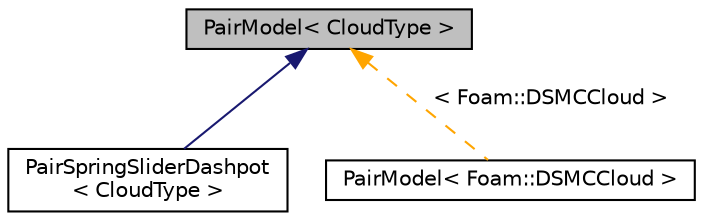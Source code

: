 digraph "PairModel&lt; CloudType &gt;"
{
  bgcolor="transparent";
  edge [fontname="Helvetica",fontsize="10",labelfontname="Helvetica",labelfontsize="10"];
  node [fontname="Helvetica",fontsize="10",shape=record];
  Node1 [label="PairModel\< CloudType \>",height=0.2,width=0.4,color="black", fillcolor="grey75", style="filled", fontcolor="black"];
  Node1 -> Node2 [dir="back",color="midnightblue",fontsize="10",style="solid",fontname="Helvetica"];
  Node2 [label="PairSpringSliderDashpot\l\< CloudType \>",height=0.2,width=0.4,color="black",URL="$a01767.html",tooltip="Pair forces between particles colliding with a spring, slider, damper model. "];
  Node1 -> Node3 [dir="back",color="orange",fontsize="10",style="dashed",label=" \< Foam::DSMCCloud \>" ,fontname="Helvetica"];
  Node3 [label="PairModel\< Foam::DSMCCloud \>",height=0.2,width=0.4,color="black",URL="$a01763.html"];
}
